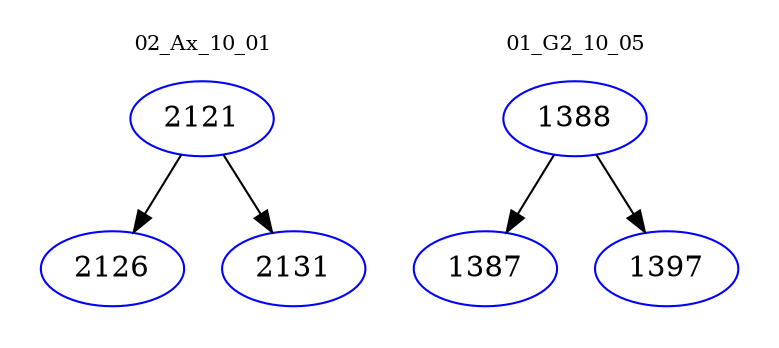 digraph{
subgraph cluster_0 {
color = white
label = "02_Ax_10_01";
fontsize=10;
T0_2121 [label="2121", color="blue"]
T0_2121 -> T0_2126 [color="black"]
T0_2126 [label="2126", color="blue"]
T0_2121 -> T0_2131 [color="black"]
T0_2131 [label="2131", color="blue"]
}
subgraph cluster_1 {
color = white
label = "01_G2_10_05";
fontsize=10;
T1_1388 [label="1388", color="blue"]
T1_1388 -> T1_1387 [color="black"]
T1_1387 [label="1387", color="blue"]
T1_1388 -> T1_1397 [color="black"]
T1_1397 [label="1397", color="blue"]
}
}
